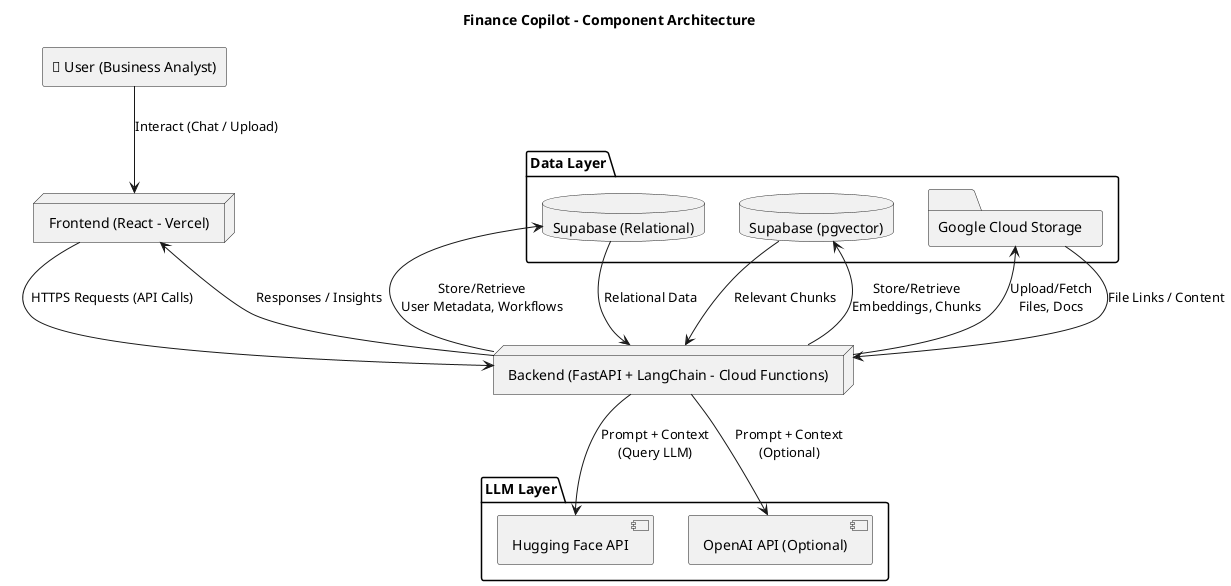 @startuml
title Finance Copilot - Component Architecture

rectangle "👤 User (Business Analyst)" as User

node "Frontend (React - Vercel)" as Frontend
node "Backend (FastAPI + LangChain - Cloud Functions)" as Backend

package "Data Layer" {
  database "Supabase (Relational)" as RelDB
  database "Supabase (pgvector)" as VecDB
  folder "Google Cloud Storage" as GCS
}

package "LLM Layer" {
  [Hugging Face API] as HF
  [OpenAI API (Optional)] as OpenAI
}

User --> Frontend : Interact (Chat / Upload)
Frontend --> Backend : HTTPS Requests (API Calls)
Backend --> RelDB : Store/Retrieve\nUser Metadata, Workflows
Backend --> VecDB : Store/Retrieve\nEmbeddings, Chunks
Backend --> GCS : Upload/Fetch\nFiles, Docs
Backend --> HF : Prompt + Context\n(Query LLM)
Backend --> OpenAI : Prompt + Context\n(Optional)
RelDB --> Backend : Relational Data
VecDB --> Backend : Relevant Chunks
GCS --> Backend : File Links / Content
Backend --> Frontend : Responses / Insights
@enduml